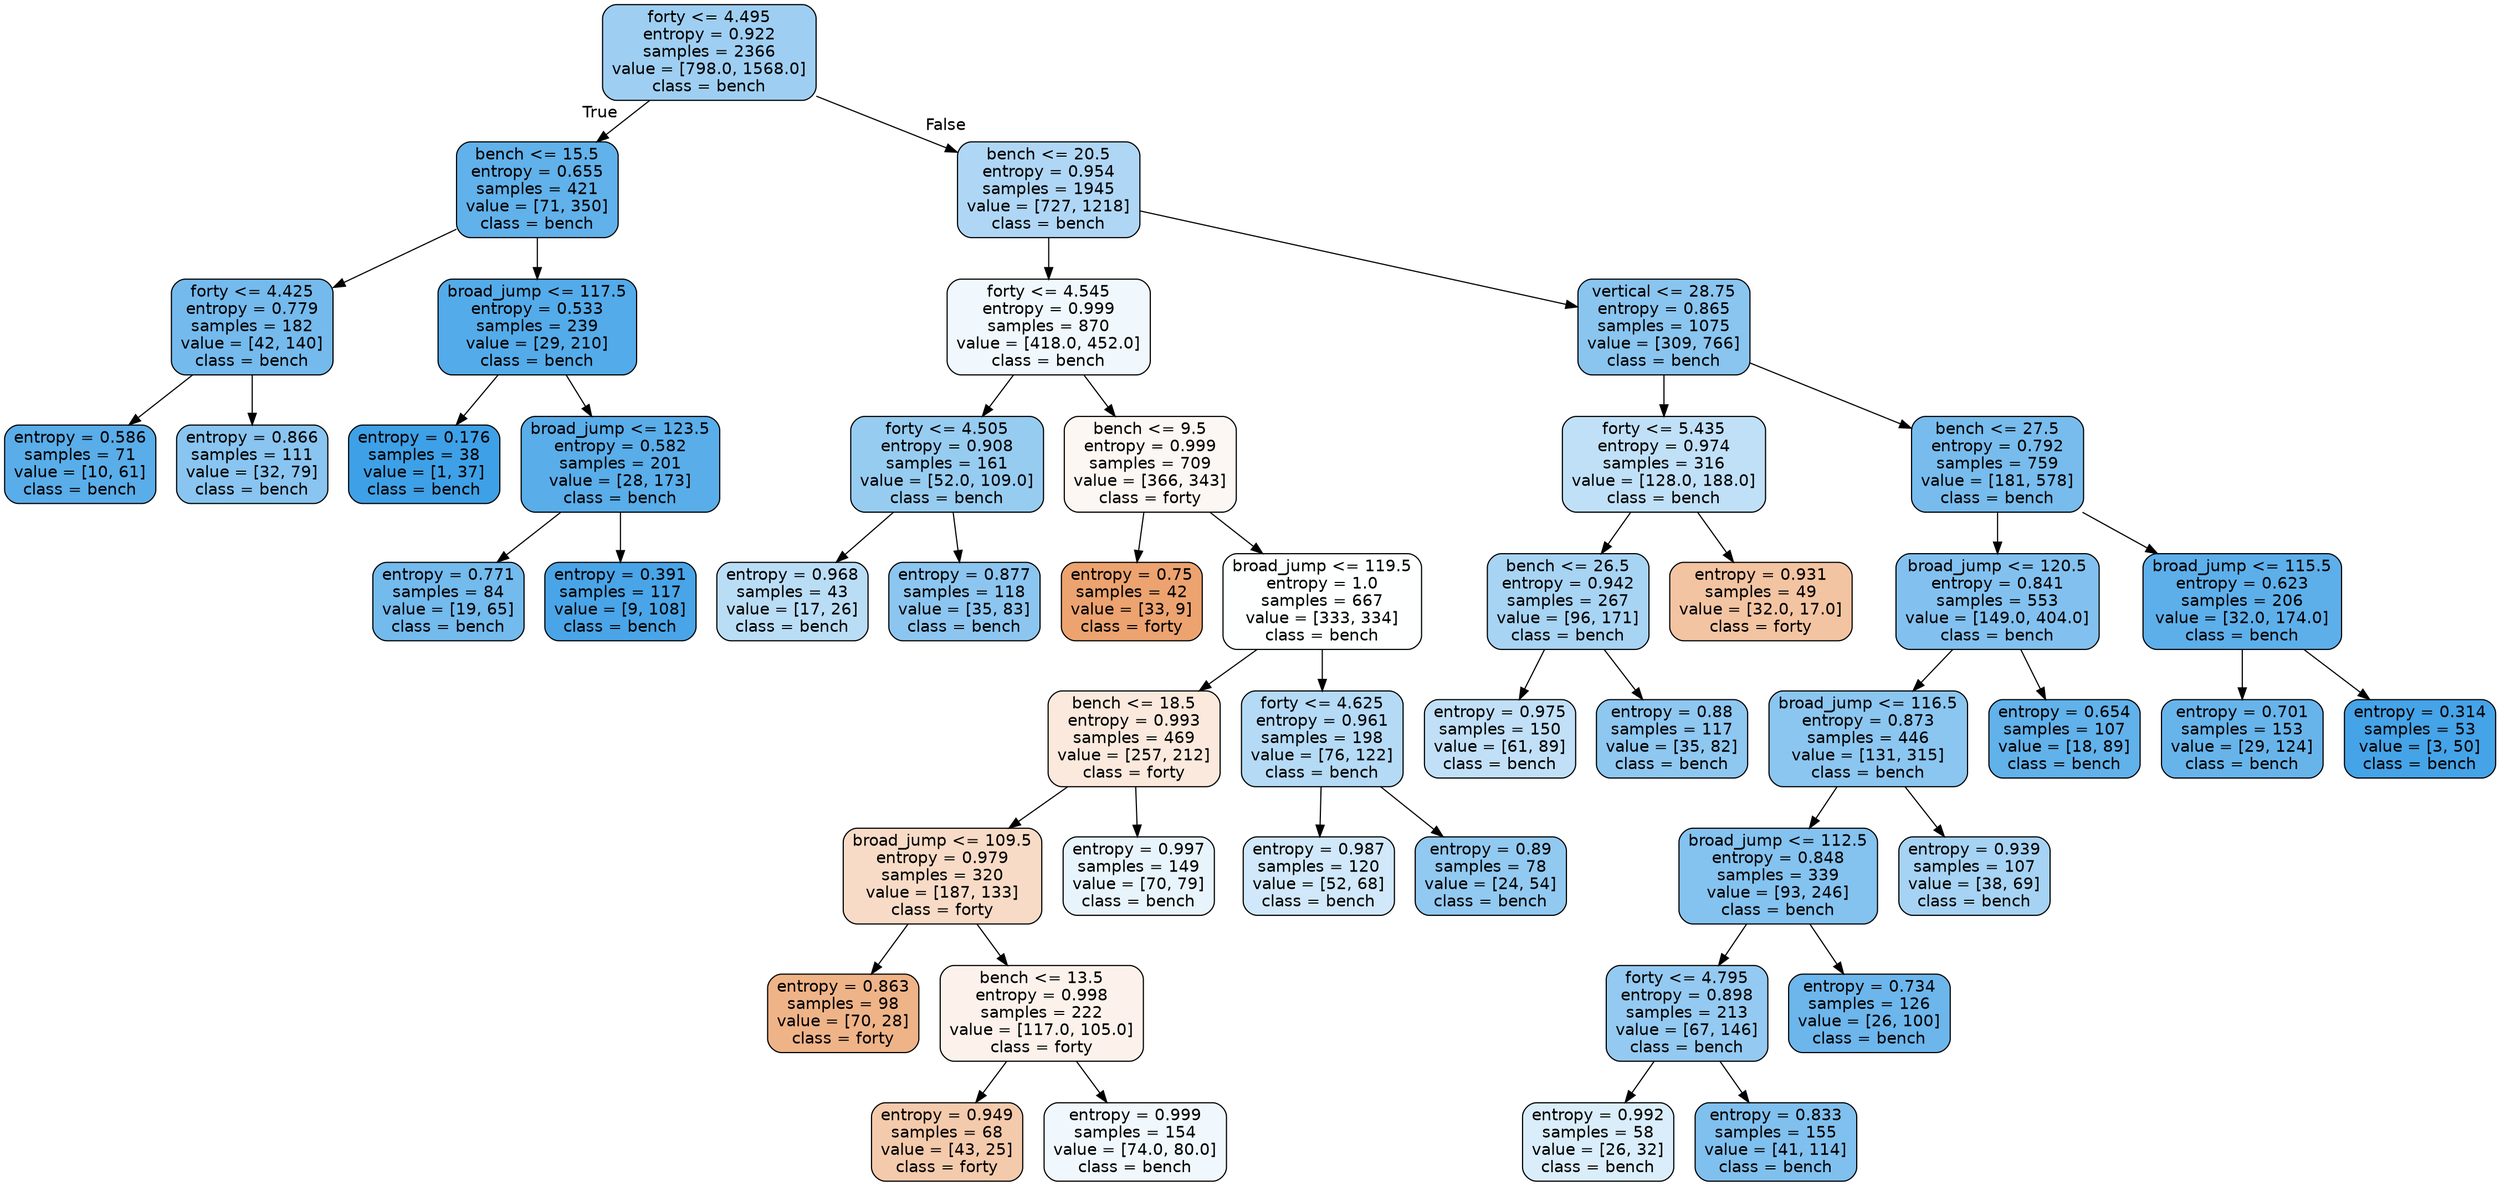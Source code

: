 digraph Tree {
node [shape=box, style="filled, rounded", color="black", fontname="helvetica"] ;
edge [fontname="helvetica"] ;
0 [label="forty <= 4.495\nentropy = 0.922\nsamples = 2366\nvalue = [798.0, 1568.0]\nclass = bench", fillcolor="#9ecff2"] ;
1 [label="bench <= 15.5\nentropy = 0.655\nsamples = 421\nvalue = [71, 350]\nclass = bench", fillcolor="#61b1ea"] ;
0 -> 1 [labeldistance=2.5, labelangle=45, headlabel="True"] ;
17 [label="forty <= 4.425\nentropy = 0.779\nsamples = 182\nvalue = [42, 140]\nclass = bench", fillcolor="#74baed"] ;
1 -> 17 ;
23 [label="entropy = 0.586\nsamples = 71\nvalue = [10, 61]\nclass = bench", fillcolor="#59ade9"] ;
17 -> 23 ;
24 [label="entropy = 0.866\nsamples = 111\nvalue = [32, 79]\nclass = bench", fillcolor="#89c5f0"] ;
17 -> 24 ;
18 [label="broad_jump <= 117.5\nentropy = 0.533\nsamples = 239\nvalue = [29, 210]\nclass = bench", fillcolor="#54abe9"] ;
1 -> 18 ;
29 [label="entropy = 0.176\nsamples = 38\nvalue = [1, 37]\nclass = bench", fillcolor="#3ea0e6"] ;
18 -> 29 ;
30 [label="broad_jump <= 123.5\nentropy = 0.582\nsamples = 201\nvalue = [28, 173]\nclass = bench", fillcolor="#59ade9"] ;
18 -> 30 ;
31 [label="entropy = 0.771\nsamples = 84\nvalue = [19, 65]\nclass = bench", fillcolor="#73baed"] ;
30 -> 31 ;
32 [label="entropy = 0.391\nsamples = 117\nvalue = [9, 108]\nclass = bench", fillcolor="#49a5e7"] ;
30 -> 32 ;
2 [label="bench <= 20.5\nentropy = 0.954\nsamples = 1945\nvalue = [727, 1218]\nclass = bench", fillcolor="#afd7f5"] ;
0 -> 2 [labeldistance=2.5, labelangle=-45, headlabel="False"] ;
3 [label="forty <= 4.545\nentropy = 0.999\nsamples = 870\nvalue = [418.0, 452.0]\nclass = bench", fillcolor="#f0f8fd"] ;
2 -> 3 ;
7 [label="forty <= 4.505\nentropy = 0.908\nsamples = 161\nvalue = [52.0, 109.0]\nclass = bench", fillcolor="#97ccf1"] ;
3 -> 7 ;
45 [label="entropy = 0.968\nsamples = 43\nvalue = [17, 26]\nclass = bench", fillcolor="#baddf6"] ;
7 -> 45 ;
46 [label="entropy = 0.877\nsamples = 118\nvalue = [35, 83]\nclass = bench", fillcolor="#8cc6f0"] ;
7 -> 46 ;
8 [label="bench <= 9.5\nentropy = 0.999\nsamples = 709\nvalue = [366, 343]\nclass = forty", fillcolor="#fdf7f3"] ;
3 -> 8 ;
11 [label="entropy = 0.75\nsamples = 42\nvalue = [33, 9]\nclass = forty", fillcolor="#eca36f"] ;
8 -> 11 ;
12 [label="broad_jump <= 119.5\nentropy = 1.0\nsamples = 667\nvalue = [333, 334]\nclass = bench", fillcolor="#feffff"] ;
8 -> 12 ;
13 [label="bench <= 18.5\nentropy = 0.993\nsamples = 469\nvalue = [257, 212]\nclass = forty", fillcolor="#fae9dc"] ;
12 -> 13 ;
25 [label="broad_jump <= 109.5\nentropy = 0.979\nsamples = 320\nvalue = [187, 133]\nclass = forty", fillcolor="#f7dbc6"] ;
13 -> 25 ;
27 [label="entropy = 0.863\nsamples = 98\nvalue = [70, 28]\nclass = forty", fillcolor="#efb388"] ;
25 -> 27 ;
28 [label="bench <= 13.5\nentropy = 0.998\nsamples = 222\nvalue = [117.0, 105.0]\nclass = forty", fillcolor="#fcf2eb"] ;
25 -> 28 ;
33 [label="entropy = 0.949\nsamples = 68\nvalue = [43, 25]\nclass = forty", fillcolor="#f4caac"] ;
28 -> 33 ;
34 [label="entropy = 0.999\nsamples = 154\nvalue = [74.0, 80.0]\nclass = bench", fillcolor="#f0f8fd"] ;
28 -> 34 ;
26 [label="entropy = 0.997\nsamples = 149\nvalue = [70, 79]\nclass = bench", fillcolor="#e8f4fc"] ;
13 -> 26 ;
14 [label="forty <= 4.625\nentropy = 0.961\nsamples = 198\nvalue = [76, 122]\nclass = bench", fillcolor="#b4daf5"] ;
12 -> 14 ;
37 [label="entropy = 0.987\nsamples = 120\nvalue = [52, 68]\nclass = bench", fillcolor="#d0e8f9"] ;
14 -> 37 ;
38 [label="entropy = 0.89\nsamples = 78\nvalue = [24, 54]\nclass = bench", fillcolor="#91c9f1"] ;
14 -> 38 ;
4 [label="vertical <= 28.75\nentropy = 0.865\nsamples = 1075\nvalue = [309, 766]\nclass = bench", fillcolor="#89c5ef"] ;
2 -> 4 ;
5 [label="forty <= 5.435\nentropy = 0.974\nsamples = 316\nvalue = [128.0, 188.0]\nclass = bench", fillcolor="#c0e0f7"] ;
4 -> 5 ;
9 [label="bench <= 26.5\nentropy = 0.942\nsamples = 267\nvalue = [96, 171]\nclass = bench", fillcolor="#a8d4f4"] ;
5 -> 9 ;
35 [label="entropy = 0.975\nsamples = 150\nvalue = [61, 89]\nclass = bench", fillcolor="#c1e0f7"] ;
9 -> 35 ;
36 [label="entropy = 0.88\nsamples = 117\nvalue = [35, 82]\nclass = bench", fillcolor="#8ec7f0"] ;
9 -> 36 ;
10 [label="entropy = 0.931\nsamples = 49\nvalue = [32.0, 17.0]\nclass = forty", fillcolor="#f3c4a2"] ;
5 -> 10 ;
6 [label="bench <= 27.5\nentropy = 0.792\nsamples = 759\nvalue = [181, 578]\nclass = bench", fillcolor="#77bced"] ;
4 -> 6 ;
15 [label="broad_jump <= 120.5\nentropy = 0.841\nsamples = 553\nvalue = [149.0, 404.0]\nclass = bench", fillcolor="#82c1ef"] ;
6 -> 15 ;
19 [label="broad_jump <= 116.5\nentropy = 0.873\nsamples = 446\nvalue = [131, 315]\nclass = bench", fillcolor="#8bc6f0"] ;
15 -> 19 ;
39 [label="broad_jump <= 112.5\nentropy = 0.848\nsamples = 339\nvalue = [93, 246]\nclass = bench", fillcolor="#84c2ef"] ;
19 -> 39 ;
41 [label="forty <= 4.795\nentropy = 0.898\nsamples = 213\nvalue = [67, 146]\nclass = bench", fillcolor="#94caf1"] ;
39 -> 41 ;
43 [label="entropy = 0.992\nsamples = 58\nvalue = [26, 32]\nclass = bench", fillcolor="#daedfa"] ;
41 -> 43 ;
44 [label="entropy = 0.833\nsamples = 155\nvalue = [41, 114]\nclass = bench", fillcolor="#80c0ee"] ;
41 -> 44 ;
42 [label="entropy = 0.734\nsamples = 126\nvalue = [26, 100]\nclass = bench", fillcolor="#6cb6ec"] ;
39 -> 42 ;
40 [label="entropy = 0.939\nsamples = 107\nvalue = [38, 69]\nclass = bench", fillcolor="#a6d3f3"] ;
19 -> 40 ;
20 [label="entropy = 0.654\nsamples = 107\nvalue = [18, 89]\nclass = bench", fillcolor="#61b1ea"] ;
15 -> 20 ;
16 [label="broad_jump <= 115.5\nentropy = 0.623\nsamples = 206\nvalue = [32.0, 174.0]\nclass = bench", fillcolor="#5dafea"] ;
6 -> 16 ;
21 [label="entropy = 0.701\nsamples = 153\nvalue = [29, 124]\nclass = bench", fillcolor="#67b4eb"] ;
16 -> 21 ;
22 [label="entropy = 0.314\nsamples = 53\nvalue = [3, 50]\nclass = bench", fillcolor="#45a3e7"] ;
16 -> 22 ;
}